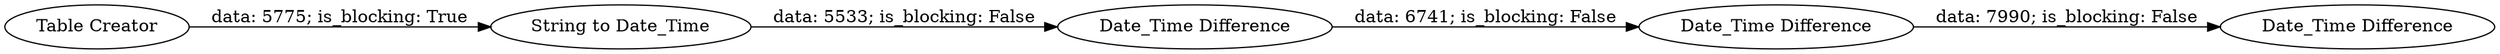 digraph {
	"-4056883646704806264_16" [label="Table Creator"]
	"-4056883646704806264_12" [label="Date_Time Difference"]
	"-4056883646704806264_18" [label="Date_Time Difference"]
	"-4056883646704806264_15" [label="String to Date_Time"]
	"-4056883646704806264_17" [label="Date_Time Difference"]
	"-4056883646704806264_15" -> "-4056883646704806264_12" [label="data: 5533; is_blocking: False"]
	"-4056883646704806264_16" -> "-4056883646704806264_15" [label="data: 5775; is_blocking: True"]
	"-4056883646704806264_12" -> "-4056883646704806264_17" [label="data: 6741; is_blocking: False"]
	"-4056883646704806264_17" -> "-4056883646704806264_18" [label="data: 7990; is_blocking: False"]
	rankdir=LR
}
